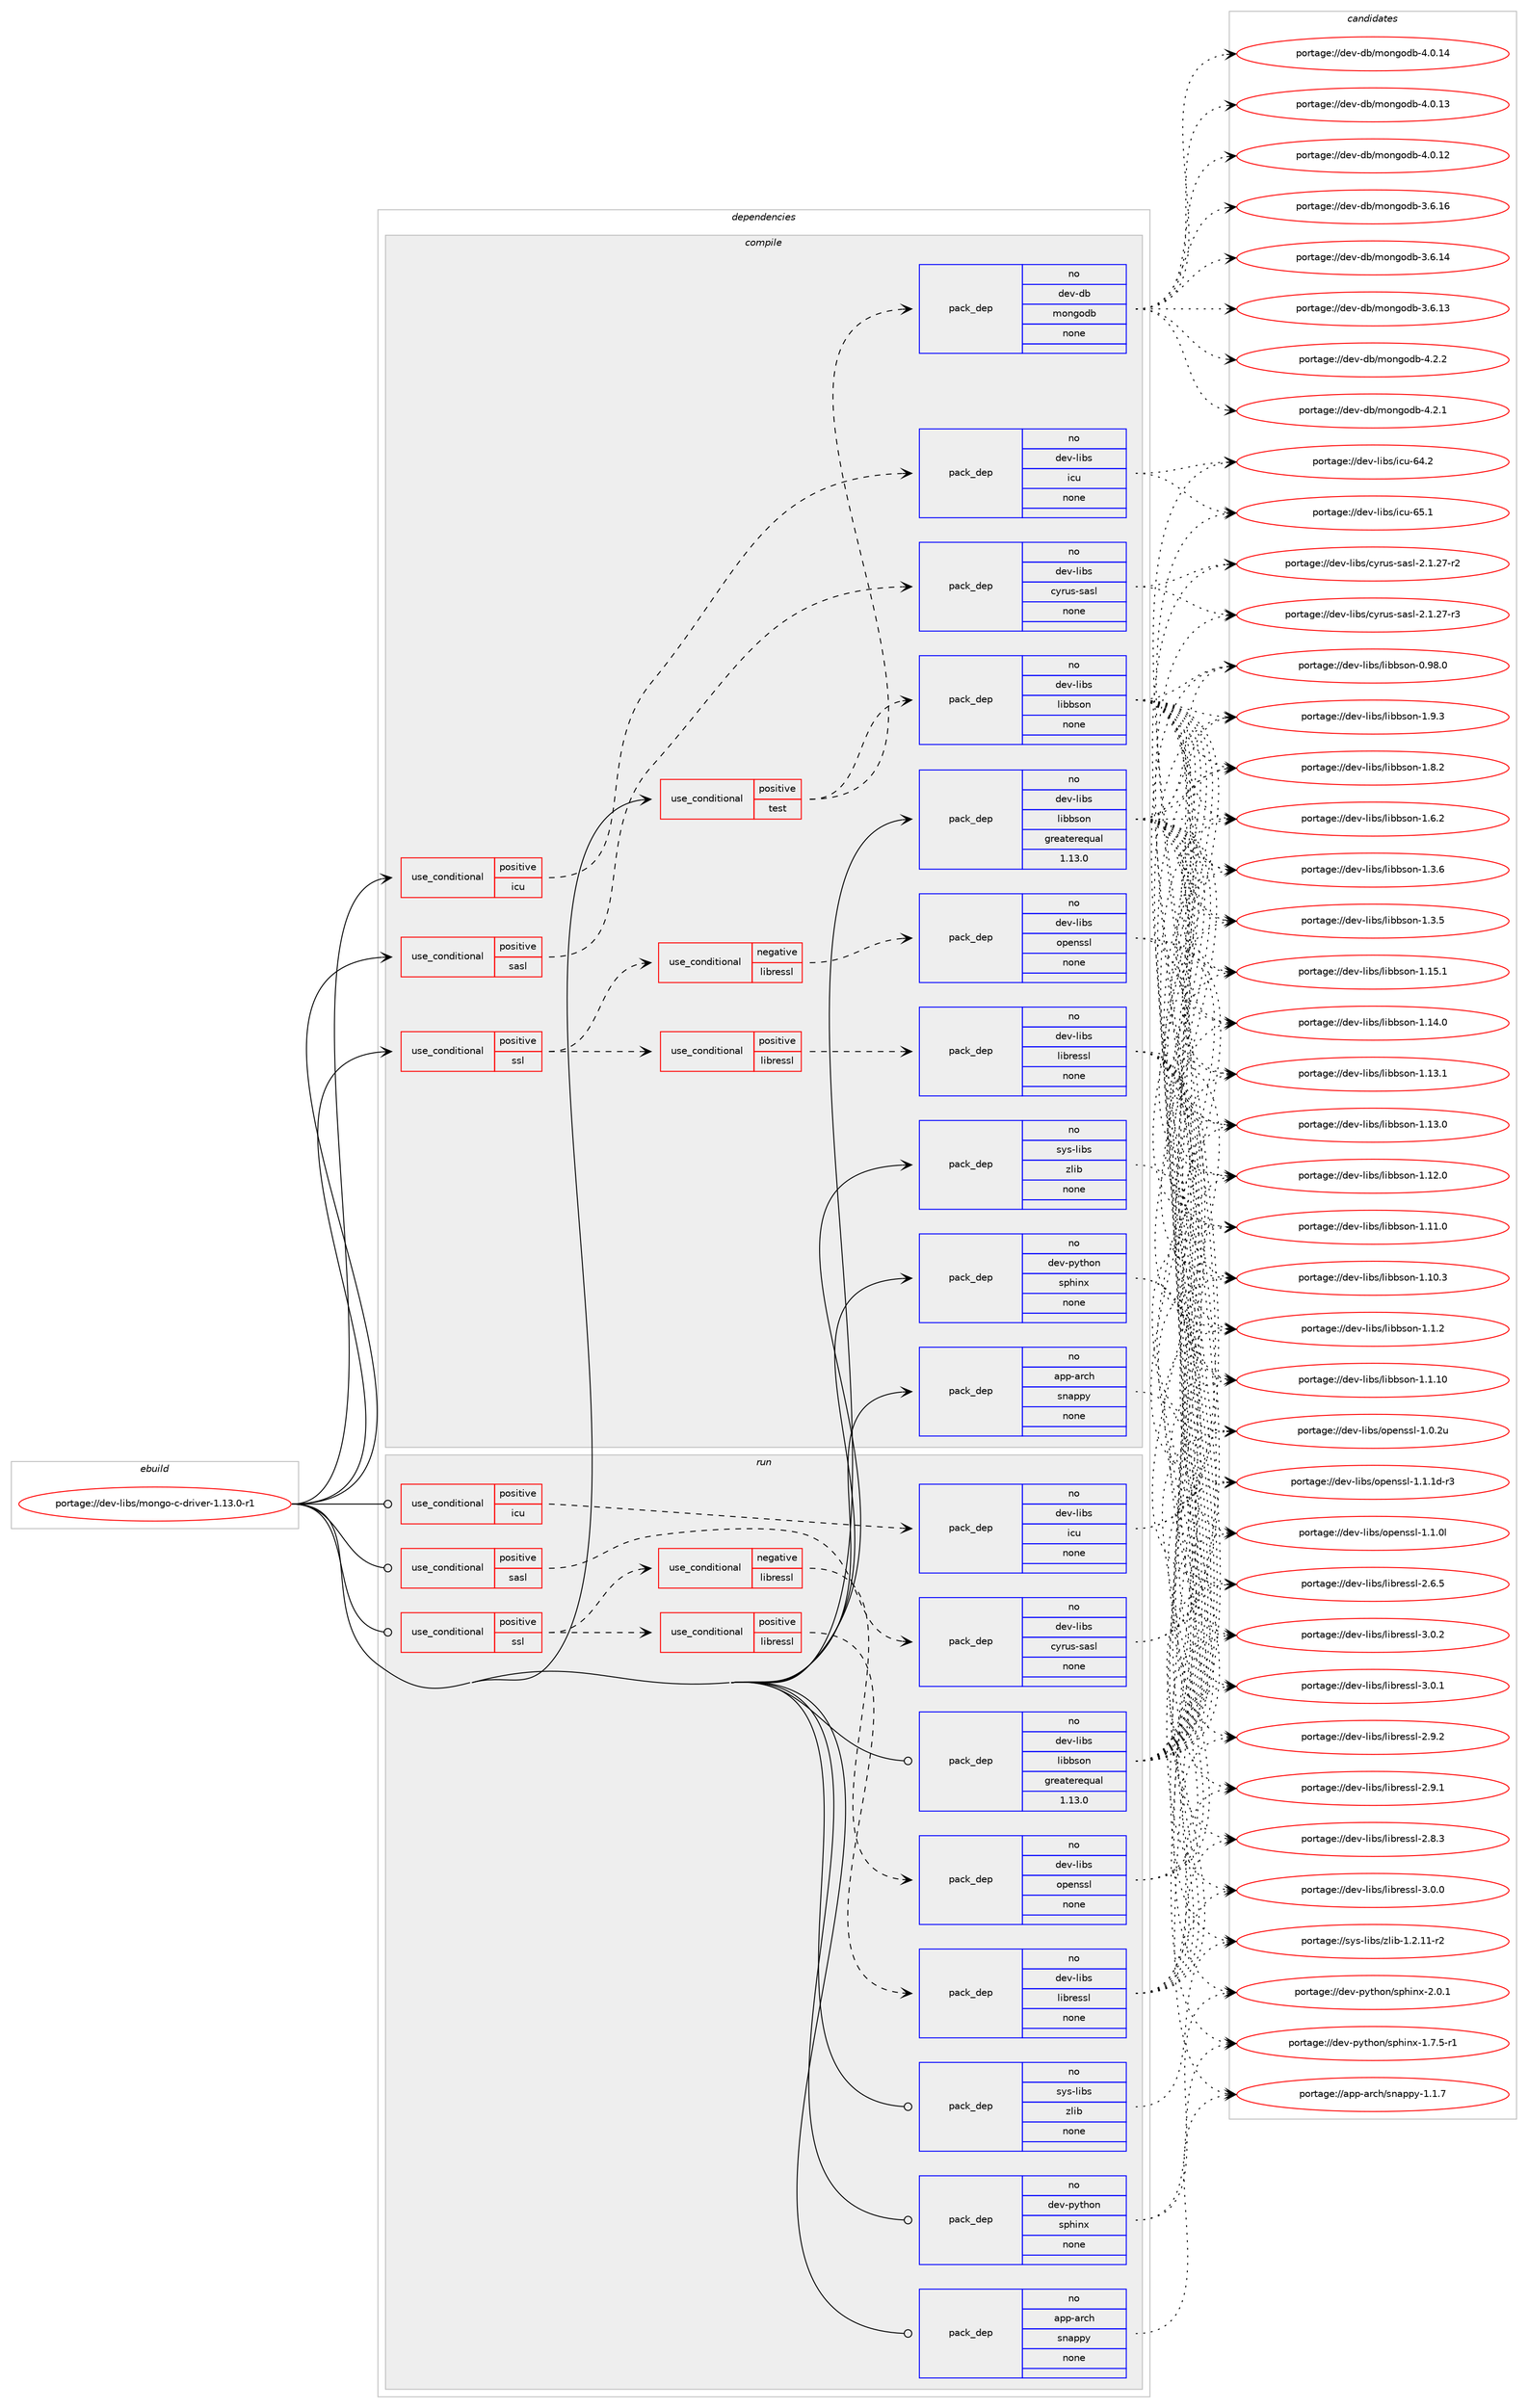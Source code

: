 digraph prolog {

# *************
# Graph options
# *************

newrank=true;
concentrate=true;
compound=true;
graph [rankdir=LR,fontname=Helvetica,fontsize=10,ranksep=1.5];#, ranksep=2.5, nodesep=0.2];
edge  [arrowhead=vee];
node  [fontname=Helvetica,fontsize=10];

# **********
# The ebuild
# **********

subgraph cluster_leftcol {
color=gray;
label=<<i>ebuild</i>>;
id [label="portage://dev-libs/mongo-c-driver-1.13.0-r1", color=red, width=4, href="../dev-libs/mongo-c-driver-1.13.0-r1.svg"];
}

# ****************
# The dependencies
# ****************

subgraph cluster_midcol {
color=gray;
label=<<i>dependencies</i>>;
subgraph cluster_compile {
fillcolor="#eeeeee";
style=filled;
label=<<i>compile</i>>;
subgraph cond124390 {
dependency509304 [label=<<TABLE BORDER="0" CELLBORDER="1" CELLSPACING="0" CELLPADDING="4"><TR><TD ROWSPAN="3" CELLPADDING="10">use_conditional</TD></TR><TR><TD>positive</TD></TR><TR><TD>icu</TD></TR></TABLE>>, shape=none, color=red];
subgraph pack379720 {
dependency509305 [label=<<TABLE BORDER="0" CELLBORDER="1" CELLSPACING="0" CELLPADDING="4" WIDTH="220"><TR><TD ROWSPAN="6" CELLPADDING="30">pack_dep</TD></TR><TR><TD WIDTH="110">no</TD></TR><TR><TD>dev-libs</TD></TR><TR><TD>icu</TD></TR><TR><TD>none</TD></TR><TR><TD></TD></TR></TABLE>>, shape=none, color=blue];
}
dependency509304:e -> dependency509305:w [weight=20,style="dashed",arrowhead="vee"];
}
id:e -> dependency509304:w [weight=20,style="solid",arrowhead="vee"];
subgraph cond124391 {
dependency509306 [label=<<TABLE BORDER="0" CELLBORDER="1" CELLSPACING="0" CELLPADDING="4"><TR><TD ROWSPAN="3" CELLPADDING="10">use_conditional</TD></TR><TR><TD>positive</TD></TR><TR><TD>sasl</TD></TR></TABLE>>, shape=none, color=red];
subgraph pack379721 {
dependency509307 [label=<<TABLE BORDER="0" CELLBORDER="1" CELLSPACING="0" CELLPADDING="4" WIDTH="220"><TR><TD ROWSPAN="6" CELLPADDING="30">pack_dep</TD></TR><TR><TD WIDTH="110">no</TD></TR><TR><TD>dev-libs</TD></TR><TR><TD>cyrus-sasl</TD></TR><TR><TD>none</TD></TR><TR><TD></TD></TR></TABLE>>, shape=none, color=blue];
}
dependency509306:e -> dependency509307:w [weight=20,style="dashed",arrowhead="vee"];
}
id:e -> dependency509306:w [weight=20,style="solid",arrowhead="vee"];
subgraph cond124392 {
dependency509308 [label=<<TABLE BORDER="0" CELLBORDER="1" CELLSPACING="0" CELLPADDING="4"><TR><TD ROWSPAN="3" CELLPADDING="10">use_conditional</TD></TR><TR><TD>positive</TD></TR><TR><TD>ssl</TD></TR></TABLE>>, shape=none, color=red];
subgraph cond124393 {
dependency509309 [label=<<TABLE BORDER="0" CELLBORDER="1" CELLSPACING="0" CELLPADDING="4"><TR><TD ROWSPAN="3" CELLPADDING="10">use_conditional</TD></TR><TR><TD>negative</TD></TR><TR><TD>libressl</TD></TR></TABLE>>, shape=none, color=red];
subgraph pack379722 {
dependency509310 [label=<<TABLE BORDER="0" CELLBORDER="1" CELLSPACING="0" CELLPADDING="4" WIDTH="220"><TR><TD ROWSPAN="6" CELLPADDING="30">pack_dep</TD></TR><TR><TD WIDTH="110">no</TD></TR><TR><TD>dev-libs</TD></TR><TR><TD>openssl</TD></TR><TR><TD>none</TD></TR><TR><TD></TD></TR></TABLE>>, shape=none, color=blue];
}
dependency509309:e -> dependency509310:w [weight=20,style="dashed",arrowhead="vee"];
}
dependency509308:e -> dependency509309:w [weight=20,style="dashed",arrowhead="vee"];
subgraph cond124394 {
dependency509311 [label=<<TABLE BORDER="0" CELLBORDER="1" CELLSPACING="0" CELLPADDING="4"><TR><TD ROWSPAN="3" CELLPADDING="10">use_conditional</TD></TR><TR><TD>positive</TD></TR><TR><TD>libressl</TD></TR></TABLE>>, shape=none, color=red];
subgraph pack379723 {
dependency509312 [label=<<TABLE BORDER="0" CELLBORDER="1" CELLSPACING="0" CELLPADDING="4" WIDTH="220"><TR><TD ROWSPAN="6" CELLPADDING="30">pack_dep</TD></TR><TR><TD WIDTH="110">no</TD></TR><TR><TD>dev-libs</TD></TR><TR><TD>libressl</TD></TR><TR><TD>none</TD></TR><TR><TD></TD></TR></TABLE>>, shape=none, color=blue];
}
dependency509311:e -> dependency509312:w [weight=20,style="dashed",arrowhead="vee"];
}
dependency509308:e -> dependency509311:w [weight=20,style="dashed",arrowhead="vee"];
}
id:e -> dependency509308:w [weight=20,style="solid",arrowhead="vee"];
subgraph cond124395 {
dependency509313 [label=<<TABLE BORDER="0" CELLBORDER="1" CELLSPACING="0" CELLPADDING="4"><TR><TD ROWSPAN="3" CELLPADDING="10">use_conditional</TD></TR><TR><TD>positive</TD></TR><TR><TD>test</TD></TR></TABLE>>, shape=none, color=red];
subgraph pack379724 {
dependency509314 [label=<<TABLE BORDER="0" CELLBORDER="1" CELLSPACING="0" CELLPADDING="4" WIDTH="220"><TR><TD ROWSPAN="6" CELLPADDING="30">pack_dep</TD></TR><TR><TD WIDTH="110">no</TD></TR><TR><TD>dev-db</TD></TR><TR><TD>mongodb</TD></TR><TR><TD>none</TD></TR><TR><TD></TD></TR></TABLE>>, shape=none, color=blue];
}
dependency509313:e -> dependency509314:w [weight=20,style="dashed",arrowhead="vee"];
subgraph pack379725 {
dependency509315 [label=<<TABLE BORDER="0" CELLBORDER="1" CELLSPACING="0" CELLPADDING="4" WIDTH="220"><TR><TD ROWSPAN="6" CELLPADDING="30">pack_dep</TD></TR><TR><TD WIDTH="110">no</TD></TR><TR><TD>dev-libs</TD></TR><TR><TD>libbson</TD></TR><TR><TD>none</TD></TR><TR><TD></TD></TR></TABLE>>, shape=none, color=blue];
}
dependency509313:e -> dependency509315:w [weight=20,style="dashed",arrowhead="vee"];
}
id:e -> dependency509313:w [weight=20,style="solid",arrowhead="vee"];
subgraph pack379726 {
dependency509316 [label=<<TABLE BORDER="0" CELLBORDER="1" CELLSPACING="0" CELLPADDING="4" WIDTH="220"><TR><TD ROWSPAN="6" CELLPADDING="30">pack_dep</TD></TR><TR><TD WIDTH="110">no</TD></TR><TR><TD>app-arch</TD></TR><TR><TD>snappy</TD></TR><TR><TD>none</TD></TR><TR><TD></TD></TR></TABLE>>, shape=none, color=blue];
}
id:e -> dependency509316:w [weight=20,style="solid",arrowhead="vee"];
subgraph pack379727 {
dependency509317 [label=<<TABLE BORDER="0" CELLBORDER="1" CELLSPACING="0" CELLPADDING="4" WIDTH="220"><TR><TD ROWSPAN="6" CELLPADDING="30">pack_dep</TD></TR><TR><TD WIDTH="110">no</TD></TR><TR><TD>dev-libs</TD></TR><TR><TD>libbson</TD></TR><TR><TD>greaterequal</TD></TR><TR><TD>1.13.0</TD></TR></TABLE>>, shape=none, color=blue];
}
id:e -> dependency509317:w [weight=20,style="solid",arrowhead="vee"];
subgraph pack379728 {
dependency509318 [label=<<TABLE BORDER="0" CELLBORDER="1" CELLSPACING="0" CELLPADDING="4" WIDTH="220"><TR><TD ROWSPAN="6" CELLPADDING="30">pack_dep</TD></TR><TR><TD WIDTH="110">no</TD></TR><TR><TD>dev-python</TD></TR><TR><TD>sphinx</TD></TR><TR><TD>none</TD></TR><TR><TD></TD></TR></TABLE>>, shape=none, color=blue];
}
id:e -> dependency509318:w [weight=20,style="solid",arrowhead="vee"];
subgraph pack379729 {
dependency509319 [label=<<TABLE BORDER="0" CELLBORDER="1" CELLSPACING="0" CELLPADDING="4" WIDTH="220"><TR><TD ROWSPAN="6" CELLPADDING="30">pack_dep</TD></TR><TR><TD WIDTH="110">no</TD></TR><TR><TD>sys-libs</TD></TR><TR><TD>zlib</TD></TR><TR><TD>none</TD></TR><TR><TD></TD></TR></TABLE>>, shape=none, color=blue];
}
id:e -> dependency509319:w [weight=20,style="solid",arrowhead="vee"];
}
subgraph cluster_compileandrun {
fillcolor="#eeeeee";
style=filled;
label=<<i>compile and run</i>>;
}
subgraph cluster_run {
fillcolor="#eeeeee";
style=filled;
label=<<i>run</i>>;
subgraph cond124396 {
dependency509320 [label=<<TABLE BORDER="0" CELLBORDER="1" CELLSPACING="0" CELLPADDING="4"><TR><TD ROWSPAN="3" CELLPADDING="10">use_conditional</TD></TR><TR><TD>positive</TD></TR><TR><TD>icu</TD></TR></TABLE>>, shape=none, color=red];
subgraph pack379730 {
dependency509321 [label=<<TABLE BORDER="0" CELLBORDER="1" CELLSPACING="0" CELLPADDING="4" WIDTH="220"><TR><TD ROWSPAN="6" CELLPADDING="30">pack_dep</TD></TR><TR><TD WIDTH="110">no</TD></TR><TR><TD>dev-libs</TD></TR><TR><TD>icu</TD></TR><TR><TD>none</TD></TR><TR><TD></TD></TR></TABLE>>, shape=none, color=blue];
}
dependency509320:e -> dependency509321:w [weight=20,style="dashed",arrowhead="vee"];
}
id:e -> dependency509320:w [weight=20,style="solid",arrowhead="odot"];
subgraph cond124397 {
dependency509322 [label=<<TABLE BORDER="0" CELLBORDER="1" CELLSPACING="0" CELLPADDING="4"><TR><TD ROWSPAN="3" CELLPADDING="10">use_conditional</TD></TR><TR><TD>positive</TD></TR><TR><TD>sasl</TD></TR></TABLE>>, shape=none, color=red];
subgraph pack379731 {
dependency509323 [label=<<TABLE BORDER="0" CELLBORDER="1" CELLSPACING="0" CELLPADDING="4" WIDTH="220"><TR><TD ROWSPAN="6" CELLPADDING="30">pack_dep</TD></TR><TR><TD WIDTH="110">no</TD></TR><TR><TD>dev-libs</TD></TR><TR><TD>cyrus-sasl</TD></TR><TR><TD>none</TD></TR><TR><TD></TD></TR></TABLE>>, shape=none, color=blue];
}
dependency509322:e -> dependency509323:w [weight=20,style="dashed",arrowhead="vee"];
}
id:e -> dependency509322:w [weight=20,style="solid",arrowhead="odot"];
subgraph cond124398 {
dependency509324 [label=<<TABLE BORDER="0" CELLBORDER="1" CELLSPACING="0" CELLPADDING="4"><TR><TD ROWSPAN="3" CELLPADDING="10">use_conditional</TD></TR><TR><TD>positive</TD></TR><TR><TD>ssl</TD></TR></TABLE>>, shape=none, color=red];
subgraph cond124399 {
dependency509325 [label=<<TABLE BORDER="0" CELLBORDER="1" CELLSPACING="0" CELLPADDING="4"><TR><TD ROWSPAN="3" CELLPADDING="10">use_conditional</TD></TR><TR><TD>negative</TD></TR><TR><TD>libressl</TD></TR></TABLE>>, shape=none, color=red];
subgraph pack379732 {
dependency509326 [label=<<TABLE BORDER="0" CELLBORDER="1" CELLSPACING="0" CELLPADDING="4" WIDTH="220"><TR><TD ROWSPAN="6" CELLPADDING="30">pack_dep</TD></TR><TR><TD WIDTH="110">no</TD></TR><TR><TD>dev-libs</TD></TR><TR><TD>openssl</TD></TR><TR><TD>none</TD></TR><TR><TD></TD></TR></TABLE>>, shape=none, color=blue];
}
dependency509325:e -> dependency509326:w [weight=20,style="dashed",arrowhead="vee"];
}
dependency509324:e -> dependency509325:w [weight=20,style="dashed",arrowhead="vee"];
subgraph cond124400 {
dependency509327 [label=<<TABLE BORDER="0" CELLBORDER="1" CELLSPACING="0" CELLPADDING="4"><TR><TD ROWSPAN="3" CELLPADDING="10">use_conditional</TD></TR><TR><TD>positive</TD></TR><TR><TD>libressl</TD></TR></TABLE>>, shape=none, color=red];
subgraph pack379733 {
dependency509328 [label=<<TABLE BORDER="0" CELLBORDER="1" CELLSPACING="0" CELLPADDING="4" WIDTH="220"><TR><TD ROWSPAN="6" CELLPADDING="30">pack_dep</TD></TR><TR><TD WIDTH="110">no</TD></TR><TR><TD>dev-libs</TD></TR><TR><TD>libressl</TD></TR><TR><TD>none</TD></TR><TR><TD></TD></TR></TABLE>>, shape=none, color=blue];
}
dependency509327:e -> dependency509328:w [weight=20,style="dashed",arrowhead="vee"];
}
dependency509324:e -> dependency509327:w [weight=20,style="dashed",arrowhead="vee"];
}
id:e -> dependency509324:w [weight=20,style="solid",arrowhead="odot"];
subgraph pack379734 {
dependency509329 [label=<<TABLE BORDER="0" CELLBORDER="1" CELLSPACING="0" CELLPADDING="4" WIDTH="220"><TR><TD ROWSPAN="6" CELLPADDING="30">pack_dep</TD></TR><TR><TD WIDTH="110">no</TD></TR><TR><TD>app-arch</TD></TR><TR><TD>snappy</TD></TR><TR><TD>none</TD></TR><TR><TD></TD></TR></TABLE>>, shape=none, color=blue];
}
id:e -> dependency509329:w [weight=20,style="solid",arrowhead="odot"];
subgraph pack379735 {
dependency509330 [label=<<TABLE BORDER="0" CELLBORDER="1" CELLSPACING="0" CELLPADDING="4" WIDTH="220"><TR><TD ROWSPAN="6" CELLPADDING="30">pack_dep</TD></TR><TR><TD WIDTH="110">no</TD></TR><TR><TD>dev-libs</TD></TR><TR><TD>libbson</TD></TR><TR><TD>greaterequal</TD></TR><TR><TD>1.13.0</TD></TR></TABLE>>, shape=none, color=blue];
}
id:e -> dependency509330:w [weight=20,style="solid",arrowhead="odot"];
subgraph pack379736 {
dependency509331 [label=<<TABLE BORDER="0" CELLBORDER="1" CELLSPACING="0" CELLPADDING="4" WIDTH="220"><TR><TD ROWSPAN="6" CELLPADDING="30">pack_dep</TD></TR><TR><TD WIDTH="110">no</TD></TR><TR><TD>dev-python</TD></TR><TR><TD>sphinx</TD></TR><TR><TD>none</TD></TR><TR><TD></TD></TR></TABLE>>, shape=none, color=blue];
}
id:e -> dependency509331:w [weight=20,style="solid",arrowhead="odot"];
subgraph pack379737 {
dependency509332 [label=<<TABLE BORDER="0" CELLBORDER="1" CELLSPACING="0" CELLPADDING="4" WIDTH="220"><TR><TD ROWSPAN="6" CELLPADDING="30">pack_dep</TD></TR><TR><TD WIDTH="110">no</TD></TR><TR><TD>sys-libs</TD></TR><TR><TD>zlib</TD></TR><TR><TD>none</TD></TR><TR><TD></TD></TR></TABLE>>, shape=none, color=blue];
}
id:e -> dependency509332:w [weight=20,style="solid",arrowhead="odot"];
}
}

# **************
# The candidates
# **************

subgraph cluster_choices {
rank=same;
color=gray;
label=<<i>candidates</i>>;

subgraph choice379720 {
color=black;
nodesep=1;
choice100101118451081059811547105991174554534649 [label="portage://dev-libs/icu-65.1", color=red, width=4,href="../dev-libs/icu-65.1.svg"];
choice100101118451081059811547105991174554524650 [label="portage://dev-libs/icu-64.2", color=red, width=4,href="../dev-libs/icu-64.2.svg"];
dependency509305:e -> choice100101118451081059811547105991174554534649:w [style=dotted,weight="100"];
dependency509305:e -> choice100101118451081059811547105991174554524650:w [style=dotted,weight="100"];
}
subgraph choice379721 {
color=black;
nodesep=1;
choice100101118451081059811547991211141171154511597115108455046494650554511451 [label="portage://dev-libs/cyrus-sasl-2.1.27-r3", color=red, width=4,href="../dev-libs/cyrus-sasl-2.1.27-r3.svg"];
choice100101118451081059811547991211141171154511597115108455046494650554511450 [label="portage://dev-libs/cyrus-sasl-2.1.27-r2", color=red, width=4,href="../dev-libs/cyrus-sasl-2.1.27-r2.svg"];
dependency509307:e -> choice100101118451081059811547991211141171154511597115108455046494650554511451:w [style=dotted,weight="100"];
dependency509307:e -> choice100101118451081059811547991211141171154511597115108455046494650554511450:w [style=dotted,weight="100"];
}
subgraph choice379722 {
color=black;
nodesep=1;
choice1001011184510810598115471111121011101151151084549464946491004511451 [label="portage://dev-libs/openssl-1.1.1d-r3", color=red, width=4,href="../dev-libs/openssl-1.1.1d-r3.svg"];
choice100101118451081059811547111112101110115115108454946494648108 [label="portage://dev-libs/openssl-1.1.0l", color=red, width=4,href="../dev-libs/openssl-1.1.0l.svg"];
choice100101118451081059811547111112101110115115108454946484650117 [label="portage://dev-libs/openssl-1.0.2u", color=red, width=4,href="../dev-libs/openssl-1.0.2u.svg"];
dependency509310:e -> choice1001011184510810598115471111121011101151151084549464946491004511451:w [style=dotted,weight="100"];
dependency509310:e -> choice100101118451081059811547111112101110115115108454946494648108:w [style=dotted,weight="100"];
dependency509310:e -> choice100101118451081059811547111112101110115115108454946484650117:w [style=dotted,weight="100"];
}
subgraph choice379723 {
color=black;
nodesep=1;
choice10010111845108105981154710810598114101115115108455146484650 [label="portage://dev-libs/libressl-3.0.2", color=red, width=4,href="../dev-libs/libressl-3.0.2.svg"];
choice10010111845108105981154710810598114101115115108455146484649 [label="portage://dev-libs/libressl-3.0.1", color=red, width=4,href="../dev-libs/libressl-3.0.1.svg"];
choice10010111845108105981154710810598114101115115108455146484648 [label="portage://dev-libs/libressl-3.0.0", color=red, width=4,href="../dev-libs/libressl-3.0.0.svg"];
choice10010111845108105981154710810598114101115115108455046574650 [label="portage://dev-libs/libressl-2.9.2", color=red, width=4,href="../dev-libs/libressl-2.9.2.svg"];
choice10010111845108105981154710810598114101115115108455046574649 [label="portage://dev-libs/libressl-2.9.1", color=red, width=4,href="../dev-libs/libressl-2.9.1.svg"];
choice10010111845108105981154710810598114101115115108455046564651 [label="portage://dev-libs/libressl-2.8.3", color=red, width=4,href="../dev-libs/libressl-2.8.3.svg"];
choice10010111845108105981154710810598114101115115108455046544653 [label="portage://dev-libs/libressl-2.6.5", color=red, width=4,href="../dev-libs/libressl-2.6.5.svg"];
dependency509312:e -> choice10010111845108105981154710810598114101115115108455146484650:w [style=dotted,weight="100"];
dependency509312:e -> choice10010111845108105981154710810598114101115115108455146484649:w [style=dotted,weight="100"];
dependency509312:e -> choice10010111845108105981154710810598114101115115108455146484648:w [style=dotted,weight="100"];
dependency509312:e -> choice10010111845108105981154710810598114101115115108455046574650:w [style=dotted,weight="100"];
dependency509312:e -> choice10010111845108105981154710810598114101115115108455046574649:w [style=dotted,weight="100"];
dependency509312:e -> choice10010111845108105981154710810598114101115115108455046564651:w [style=dotted,weight="100"];
dependency509312:e -> choice10010111845108105981154710810598114101115115108455046544653:w [style=dotted,weight="100"];
}
subgraph choice379724 {
color=black;
nodesep=1;
choice10010111845100984710911111010311110098455246504650 [label="portage://dev-db/mongodb-4.2.2", color=red, width=4,href="../dev-db/mongodb-4.2.2.svg"];
choice10010111845100984710911111010311110098455246504649 [label="portage://dev-db/mongodb-4.2.1", color=red, width=4,href="../dev-db/mongodb-4.2.1.svg"];
choice1001011184510098471091111101031111009845524648464952 [label="portage://dev-db/mongodb-4.0.14", color=red, width=4,href="../dev-db/mongodb-4.0.14.svg"];
choice1001011184510098471091111101031111009845524648464951 [label="portage://dev-db/mongodb-4.0.13", color=red, width=4,href="../dev-db/mongodb-4.0.13.svg"];
choice1001011184510098471091111101031111009845524648464950 [label="portage://dev-db/mongodb-4.0.12", color=red, width=4,href="../dev-db/mongodb-4.0.12.svg"];
choice1001011184510098471091111101031111009845514654464954 [label="portage://dev-db/mongodb-3.6.16", color=red, width=4,href="../dev-db/mongodb-3.6.16.svg"];
choice1001011184510098471091111101031111009845514654464952 [label="portage://dev-db/mongodb-3.6.14", color=red, width=4,href="../dev-db/mongodb-3.6.14.svg"];
choice1001011184510098471091111101031111009845514654464951 [label="portage://dev-db/mongodb-3.6.13", color=red, width=4,href="../dev-db/mongodb-3.6.13.svg"];
dependency509314:e -> choice10010111845100984710911111010311110098455246504650:w [style=dotted,weight="100"];
dependency509314:e -> choice10010111845100984710911111010311110098455246504649:w [style=dotted,weight="100"];
dependency509314:e -> choice1001011184510098471091111101031111009845524648464952:w [style=dotted,weight="100"];
dependency509314:e -> choice1001011184510098471091111101031111009845524648464951:w [style=dotted,weight="100"];
dependency509314:e -> choice1001011184510098471091111101031111009845524648464950:w [style=dotted,weight="100"];
dependency509314:e -> choice1001011184510098471091111101031111009845514654464954:w [style=dotted,weight="100"];
dependency509314:e -> choice1001011184510098471091111101031111009845514654464952:w [style=dotted,weight="100"];
dependency509314:e -> choice1001011184510098471091111101031111009845514654464951:w [style=dotted,weight="100"];
}
subgraph choice379725 {
color=black;
nodesep=1;
choice1001011184510810598115471081059898115111110454946574651 [label="portage://dev-libs/libbson-1.9.3", color=red, width=4,href="../dev-libs/libbson-1.9.3.svg"];
choice1001011184510810598115471081059898115111110454946564650 [label="portage://dev-libs/libbson-1.8.2", color=red, width=4,href="../dev-libs/libbson-1.8.2.svg"];
choice1001011184510810598115471081059898115111110454946544650 [label="portage://dev-libs/libbson-1.6.2", color=red, width=4,href="../dev-libs/libbson-1.6.2.svg"];
choice1001011184510810598115471081059898115111110454946514654 [label="portage://dev-libs/libbson-1.3.6", color=red, width=4,href="../dev-libs/libbson-1.3.6.svg"];
choice1001011184510810598115471081059898115111110454946514653 [label="portage://dev-libs/libbson-1.3.5", color=red, width=4,href="../dev-libs/libbson-1.3.5.svg"];
choice100101118451081059811547108105989811511111045494649534649 [label="portage://dev-libs/libbson-1.15.1", color=red, width=4,href="../dev-libs/libbson-1.15.1.svg"];
choice100101118451081059811547108105989811511111045494649524648 [label="portage://dev-libs/libbson-1.14.0", color=red, width=4,href="../dev-libs/libbson-1.14.0.svg"];
choice100101118451081059811547108105989811511111045494649514649 [label="portage://dev-libs/libbson-1.13.1", color=red, width=4,href="../dev-libs/libbson-1.13.1.svg"];
choice100101118451081059811547108105989811511111045494649514648 [label="portage://dev-libs/libbson-1.13.0", color=red, width=4,href="../dev-libs/libbson-1.13.0.svg"];
choice100101118451081059811547108105989811511111045494649504648 [label="portage://dev-libs/libbson-1.12.0", color=red, width=4,href="../dev-libs/libbson-1.12.0.svg"];
choice100101118451081059811547108105989811511111045494649494648 [label="portage://dev-libs/libbson-1.11.0", color=red, width=4,href="../dev-libs/libbson-1.11.0.svg"];
choice100101118451081059811547108105989811511111045494649484651 [label="portage://dev-libs/libbson-1.10.3", color=red, width=4,href="../dev-libs/libbson-1.10.3.svg"];
choice1001011184510810598115471081059898115111110454946494650 [label="portage://dev-libs/libbson-1.1.2", color=red, width=4,href="../dev-libs/libbson-1.1.2.svg"];
choice100101118451081059811547108105989811511111045494649464948 [label="portage://dev-libs/libbson-1.1.10", color=red, width=4,href="../dev-libs/libbson-1.1.10.svg"];
choice100101118451081059811547108105989811511111045484657564648 [label="portage://dev-libs/libbson-0.98.0", color=red, width=4,href="../dev-libs/libbson-0.98.0.svg"];
dependency509315:e -> choice1001011184510810598115471081059898115111110454946574651:w [style=dotted,weight="100"];
dependency509315:e -> choice1001011184510810598115471081059898115111110454946564650:w [style=dotted,weight="100"];
dependency509315:e -> choice1001011184510810598115471081059898115111110454946544650:w [style=dotted,weight="100"];
dependency509315:e -> choice1001011184510810598115471081059898115111110454946514654:w [style=dotted,weight="100"];
dependency509315:e -> choice1001011184510810598115471081059898115111110454946514653:w [style=dotted,weight="100"];
dependency509315:e -> choice100101118451081059811547108105989811511111045494649534649:w [style=dotted,weight="100"];
dependency509315:e -> choice100101118451081059811547108105989811511111045494649524648:w [style=dotted,weight="100"];
dependency509315:e -> choice100101118451081059811547108105989811511111045494649514649:w [style=dotted,weight="100"];
dependency509315:e -> choice100101118451081059811547108105989811511111045494649514648:w [style=dotted,weight="100"];
dependency509315:e -> choice100101118451081059811547108105989811511111045494649504648:w [style=dotted,weight="100"];
dependency509315:e -> choice100101118451081059811547108105989811511111045494649494648:w [style=dotted,weight="100"];
dependency509315:e -> choice100101118451081059811547108105989811511111045494649484651:w [style=dotted,weight="100"];
dependency509315:e -> choice1001011184510810598115471081059898115111110454946494650:w [style=dotted,weight="100"];
dependency509315:e -> choice100101118451081059811547108105989811511111045494649464948:w [style=dotted,weight="100"];
dependency509315:e -> choice100101118451081059811547108105989811511111045484657564648:w [style=dotted,weight="100"];
}
subgraph choice379726 {
color=black;
nodesep=1;
choice971121124597114991044711511097112112121454946494655 [label="portage://app-arch/snappy-1.1.7", color=red, width=4,href="../app-arch/snappy-1.1.7.svg"];
dependency509316:e -> choice971121124597114991044711511097112112121454946494655:w [style=dotted,weight="100"];
}
subgraph choice379727 {
color=black;
nodesep=1;
choice1001011184510810598115471081059898115111110454946574651 [label="portage://dev-libs/libbson-1.9.3", color=red, width=4,href="../dev-libs/libbson-1.9.3.svg"];
choice1001011184510810598115471081059898115111110454946564650 [label="portage://dev-libs/libbson-1.8.2", color=red, width=4,href="../dev-libs/libbson-1.8.2.svg"];
choice1001011184510810598115471081059898115111110454946544650 [label="portage://dev-libs/libbson-1.6.2", color=red, width=4,href="../dev-libs/libbson-1.6.2.svg"];
choice1001011184510810598115471081059898115111110454946514654 [label="portage://dev-libs/libbson-1.3.6", color=red, width=4,href="../dev-libs/libbson-1.3.6.svg"];
choice1001011184510810598115471081059898115111110454946514653 [label="portage://dev-libs/libbson-1.3.5", color=red, width=4,href="../dev-libs/libbson-1.3.5.svg"];
choice100101118451081059811547108105989811511111045494649534649 [label="portage://dev-libs/libbson-1.15.1", color=red, width=4,href="../dev-libs/libbson-1.15.1.svg"];
choice100101118451081059811547108105989811511111045494649524648 [label="portage://dev-libs/libbson-1.14.0", color=red, width=4,href="../dev-libs/libbson-1.14.0.svg"];
choice100101118451081059811547108105989811511111045494649514649 [label="portage://dev-libs/libbson-1.13.1", color=red, width=4,href="../dev-libs/libbson-1.13.1.svg"];
choice100101118451081059811547108105989811511111045494649514648 [label="portage://dev-libs/libbson-1.13.0", color=red, width=4,href="../dev-libs/libbson-1.13.0.svg"];
choice100101118451081059811547108105989811511111045494649504648 [label="portage://dev-libs/libbson-1.12.0", color=red, width=4,href="../dev-libs/libbson-1.12.0.svg"];
choice100101118451081059811547108105989811511111045494649494648 [label="portage://dev-libs/libbson-1.11.0", color=red, width=4,href="../dev-libs/libbson-1.11.0.svg"];
choice100101118451081059811547108105989811511111045494649484651 [label="portage://dev-libs/libbson-1.10.3", color=red, width=4,href="../dev-libs/libbson-1.10.3.svg"];
choice1001011184510810598115471081059898115111110454946494650 [label="portage://dev-libs/libbson-1.1.2", color=red, width=4,href="../dev-libs/libbson-1.1.2.svg"];
choice100101118451081059811547108105989811511111045494649464948 [label="portage://dev-libs/libbson-1.1.10", color=red, width=4,href="../dev-libs/libbson-1.1.10.svg"];
choice100101118451081059811547108105989811511111045484657564648 [label="portage://dev-libs/libbson-0.98.0", color=red, width=4,href="../dev-libs/libbson-0.98.0.svg"];
dependency509317:e -> choice1001011184510810598115471081059898115111110454946574651:w [style=dotted,weight="100"];
dependency509317:e -> choice1001011184510810598115471081059898115111110454946564650:w [style=dotted,weight="100"];
dependency509317:e -> choice1001011184510810598115471081059898115111110454946544650:w [style=dotted,weight="100"];
dependency509317:e -> choice1001011184510810598115471081059898115111110454946514654:w [style=dotted,weight="100"];
dependency509317:e -> choice1001011184510810598115471081059898115111110454946514653:w [style=dotted,weight="100"];
dependency509317:e -> choice100101118451081059811547108105989811511111045494649534649:w [style=dotted,weight="100"];
dependency509317:e -> choice100101118451081059811547108105989811511111045494649524648:w [style=dotted,weight="100"];
dependency509317:e -> choice100101118451081059811547108105989811511111045494649514649:w [style=dotted,weight="100"];
dependency509317:e -> choice100101118451081059811547108105989811511111045494649514648:w [style=dotted,weight="100"];
dependency509317:e -> choice100101118451081059811547108105989811511111045494649504648:w [style=dotted,weight="100"];
dependency509317:e -> choice100101118451081059811547108105989811511111045494649494648:w [style=dotted,weight="100"];
dependency509317:e -> choice100101118451081059811547108105989811511111045494649484651:w [style=dotted,weight="100"];
dependency509317:e -> choice1001011184510810598115471081059898115111110454946494650:w [style=dotted,weight="100"];
dependency509317:e -> choice100101118451081059811547108105989811511111045494649464948:w [style=dotted,weight="100"];
dependency509317:e -> choice100101118451081059811547108105989811511111045484657564648:w [style=dotted,weight="100"];
}
subgraph choice379728 {
color=black;
nodesep=1;
choice1001011184511212111610411111047115112104105110120455046484649 [label="portage://dev-python/sphinx-2.0.1", color=red, width=4,href="../dev-python/sphinx-2.0.1.svg"];
choice10010111845112121116104111110471151121041051101204549465546534511449 [label="portage://dev-python/sphinx-1.7.5-r1", color=red, width=4,href="../dev-python/sphinx-1.7.5-r1.svg"];
dependency509318:e -> choice1001011184511212111610411111047115112104105110120455046484649:w [style=dotted,weight="100"];
dependency509318:e -> choice10010111845112121116104111110471151121041051101204549465546534511449:w [style=dotted,weight="100"];
}
subgraph choice379729 {
color=black;
nodesep=1;
choice11512111545108105981154712210810598454946504649494511450 [label="portage://sys-libs/zlib-1.2.11-r2", color=red, width=4,href="../sys-libs/zlib-1.2.11-r2.svg"];
dependency509319:e -> choice11512111545108105981154712210810598454946504649494511450:w [style=dotted,weight="100"];
}
subgraph choice379730 {
color=black;
nodesep=1;
choice100101118451081059811547105991174554534649 [label="portage://dev-libs/icu-65.1", color=red, width=4,href="../dev-libs/icu-65.1.svg"];
choice100101118451081059811547105991174554524650 [label="portage://dev-libs/icu-64.2", color=red, width=4,href="../dev-libs/icu-64.2.svg"];
dependency509321:e -> choice100101118451081059811547105991174554534649:w [style=dotted,weight="100"];
dependency509321:e -> choice100101118451081059811547105991174554524650:w [style=dotted,weight="100"];
}
subgraph choice379731 {
color=black;
nodesep=1;
choice100101118451081059811547991211141171154511597115108455046494650554511451 [label="portage://dev-libs/cyrus-sasl-2.1.27-r3", color=red, width=4,href="../dev-libs/cyrus-sasl-2.1.27-r3.svg"];
choice100101118451081059811547991211141171154511597115108455046494650554511450 [label="portage://dev-libs/cyrus-sasl-2.1.27-r2", color=red, width=4,href="../dev-libs/cyrus-sasl-2.1.27-r2.svg"];
dependency509323:e -> choice100101118451081059811547991211141171154511597115108455046494650554511451:w [style=dotted,weight="100"];
dependency509323:e -> choice100101118451081059811547991211141171154511597115108455046494650554511450:w [style=dotted,weight="100"];
}
subgraph choice379732 {
color=black;
nodesep=1;
choice1001011184510810598115471111121011101151151084549464946491004511451 [label="portage://dev-libs/openssl-1.1.1d-r3", color=red, width=4,href="../dev-libs/openssl-1.1.1d-r3.svg"];
choice100101118451081059811547111112101110115115108454946494648108 [label="portage://dev-libs/openssl-1.1.0l", color=red, width=4,href="../dev-libs/openssl-1.1.0l.svg"];
choice100101118451081059811547111112101110115115108454946484650117 [label="portage://dev-libs/openssl-1.0.2u", color=red, width=4,href="../dev-libs/openssl-1.0.2u.svg"];
dependency509326:e -> choice1001011184510810598115471111121011101151151084549464946491004511451:w [style=dotted,weight="100"];
dependency509326:e -> choice100101118451081059811547111112101110115115108454946494648108:w [style=dotted,weight="100"];
dependency509326:e -> choice100101118451081059811547111112101110115115108454946484650117:w [style=dotted,weight="100"];
}
subgraph choice379733 {
color=black;
nodesep=1;
choice10010111845108105981154710810598114101115115108455146484650 [label="portage://dev-libs/libressl-3.0.2", color=red, width=4,href="../dev-libs/libressl-3.0.2.svg"];
choice10010111845108105981154710810598114101115115108455146484649 [label="portage://dev-libs/libressl-3.0.1", color=red, width=4,href="../dev-libs/libressl-3.0.1.svg"];
choice10010111845108105981154710810598114101115115108455146484648 [label="portage://dev-libs/libressl-3.0.0", color=red, width=4,href="../dev-libs/libressl-3.0.0.svg"];
choice10010111845108105981154710810598114101115115108455046574650 [label="portage://dev-libs/libressl-2.9.2", color=red, width=4,href="../dev-libs/libressl-2.9.2.svg"];
choice10010111845108105981154710810598114101115115108455046574649 [label="portage://dev-libs/libressl-2.9.1", color=red, width=4,href="../dev-libs/libressl-2.9.1.svg"];
choice10010111845108105981154710810598114101115115108455046564651 [label="portage://dev-libs/libressl-2.8.3", color=red, width=4,href="../dev-libs/libressl-2.8.3.svg"];
choice10010111845108105981154710810598114101115115108455046544653 [label="portage://dev-libs/libressl-2.6.5", color=red, width=4,href="../dev-libs/libressl-2.6.5.svg"];
dependency509328:e -> choice10010111845108105981154710810598114101115115108455146484650:w [style=dotted,weight="100"];
dependency509328:e -> choice10010111845108105981154710810598114101115115108455146484649:w [style=dotted,weight="100"];
dependency509328:e -> choice10010111845108105981154710810598114101115115108455146484648:w [style=dotted,weight="100"];
dependency509328:e -> choice10010111845108105981154710810598114101115115108455046574650:w [style=dotted,weight="100"];
dependency509328:e -> choice10010111845108105981154710810598114101115115108455046574649:w [style=dotted,weight="100"];
dependency509328:e -> choice10010111845108105981154710810598114101115115108455046564651:w [style=dotted,weight="100"];
dependency509328:e -> choice10010111845108105981154710810598114101115115108455046544653:w [style=dotted,weight="100"];
}
subgraph choice379734 {
color=black;
nodesep=1;
choice971121124597114991044711511097112112121454946494655 [label="portage://app-arch/snappy-1.1.7", color=red, width=4,href="../app-arch/snappy-1.1.7.svg"];
dependency509329:e -> choice971121124597114991044711511097112112121454946494655:w [style=dotted,weight="100"];
}
subgraph choice379735 {
color=black;
nodesep=1;
choice1001011184510810598115471081059898115111110454946574651 [label="portage://dev-libs/libbson-1.9.3", color=red, width=4,href="../dev-libs/libbson-1.9.3.svg"];
choice1001011184510810598115471081059898115111110454946564650 [label="portage://dev-libs/libbson-1.8.2", color=red, width=4,href="../dev-libs/libbson-1.8.2.svg"];
choice1001011184510810598115471081059898115111110454946544650 [label="portage://dev-libs/libbson-1.6.2", color=red, width=4,href="../dev-libs/libbson-1.6.2.svg"];
choice1001011184510810598115471081059898115111110454946514654 [label="portage://dev-libs/libbson-1.3.6", color=red, width=4,href="../dev-libs/libbson-1.3.6.svg"];
choice1001011184510810598115471081059898115111110454946514653 [label="portage://dev-libs/libbson-1.3.5", color=red, width=4,href="../dev-libs/libbson-1.3.5.svg"];
choice100101118451081059811547108105989811511111045494649534649 [label="portage://dev-libs/libbson-1.15.1", color=red, width=4,href="../dev-libs/libbson-1.15.1.svg"];
choice100101118451081059811547108105989811511111045494649524648 [label="portage://dev-libs/libbson-1.14.0", color=red, width=4,href="../dev-libs/libbson-1.14.0.svg"];
choice100101118451081059811547108105989811511111045494649514649 [label="portage://dev-libs/libbson-1.13.1", color=red, width=4,href="../dev-libs/libbson-1.13.1.svg"];
choice100101118451081059811547108105989811511111045494649514648 [label="portage://dev-libs/libbson-1.13.0", color=red, width=4,href="../dev-libs/libbson-1.13.0.svg"];
choice100101118451081059811547108105989811511111045494649504648 [label="portage://dev-libs/libbson-1.12.0", color=red, width=4,href="../dev-libs/libbson-1.12.0.svg"];
choice100101118451081059811547108105989811511111045494649494648 [label="portage://dev-libs/libbson-1.11.0", color=red, width=4,href="../dev-libs/libbson-1.11.0.svg"];
choice100101118451081059811547108105989811511111045494649484651 [label="portage://dev-libs/libbson-1.10.3", color=red, width=4,href="../dev-libs/libbson-1.10.3.svg"];
choice1001011184510810598115471081059898115111110454946494650 [label="portage://dev-libs/libbson-1.1.2", color=red, width=4,href="../dev-libs/libbson-1.1.2.svg"];
choice100101118451081059811547108105989811511111045494649464948 [label="portage://dev-libs/libbson-1.1.10", color=red, width=4,href="../dev-libs/libbson-1.1.10.svg"];
choice100101118451081059811547108105989811511111045484657564648 [label="portage://dev-libs/libbson-0.98.0", color=red, width=4,href="../dev-libs/libbson-0.98.0.svg"];
dependency509330:e -> choice1001011184510810598115471081059898115111110454946574651:w [style=dotted,weight="100"];
dependency509330:e -> choice1001011184510810598115471081059898115111110454946564650:w [style=dotted,weight="100"];
dependency509330:e -> choice1001011184510810598115471081059898115111110454946544650:w [style=dotted,weight="100"];
dependency509330:e -> choice1001011184510810598115471081059898115111110454946514654:w [style=dotted,weight="100"];
dependency509330:e -> choice1001011184510810598115471081059898115111110454946514653:w [style=dotted,weight="100"];
dependency509330:e -> choice100101118451081059811547108105989811511111045494649534649:w [style=dotted,weight="100"];
dependency509330:e -> choice100101118451081059811547108105989811511111045494649524648:w [style=dotted,weight="100"];
dependency509330:e -> choice100101118451081059811547108105989811511111045494649514649:w [style=dotted,weight="100"];
dependency509330:e -> choice100101118451081059811547108105989811511111045494649514648:w [style=dotted,weight="100"];
dependency509330:e -> choice100101118451081059811547108105989811511111045494649504648:w [style=dotted,weight="100"];
dependency509330:e -> choice100101118451081059811547108105989811511111045494649494648:w [style=dotted,weight="100"];
dependency509330:e -> choice100101118451081059811547108105989811511111045494649484651:w [style=dotted,weight="100"];
dependency509330:e -> choice1001011184510810598115471081059898115111110454946494650:w [style=dotted,weight="100"];
dependency509330:e -> choice100101118451081059811547108105989811511111045494649464948:w [style=dotted,weight="100"];
dependency509330:e -> choice100101118451081059811547108105989811511111045484657564648:w [style=dotted,weight="100"];
}
subgraph choice379736 {
color=black;
nodesep=1;
choice1001011184511212111610411111047115112104105110120455046484649 [label="portage://dev-python/sphinx-2.0.1", color=red, width=4,href="../dev-python/sphinx-2.0.1.svg"];
choice10010111845112121116104111110471151121041051101204549465546534511449 [label="portage://dev-python/sphinx-1.7.5-r1", color=red, width=4,href="../dev-python/sphinx-1.7.5-r1.svg"];
dependency509331:e -> choice1001011184511212111610411111047115112104105110120455046484649:w [style=dotted,weight="100"];
dependency509331:e -> choice10010111845112121116104111110471151121041051101204549465546534511449:w [style=dotted,weight="100"];
}
subgraph choice379737 {
color=black;
nodesep=1;
choice11512111545108105981154712210810598454946504649494511450 [label="portage://sys-libs/zlib-1.2.11-r2", color=red, width=4,href="../sys-libs/zlib-1.2.11-r2.svg"];
dependency509332:e -> choice11512111545108105981154712210810598454946504649494511450:w [style=dotted,weight="100"];
}
}

}
